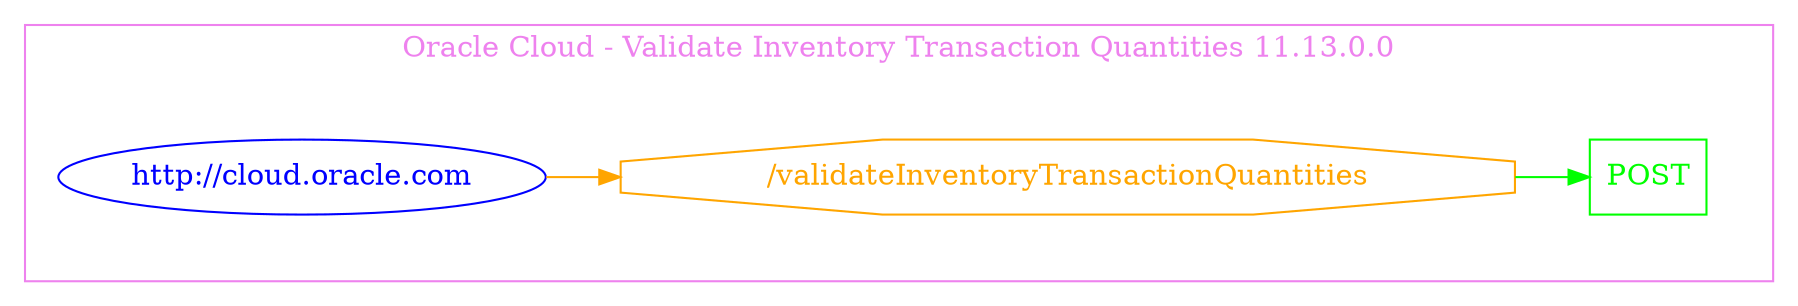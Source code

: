 digraph Cloud_Computing_REST_API {
rankdir="LR";
subgraph cluster_0 {
label="Oracle Cloud - Validate Inventory Transaction Quantities 11.13.0.0"
color=violet
fontcolor=violet
subgraph cluster_1 {
label=""
color=white
fontcolor=white
node1 [label="http://cloud.oracle.com", shape="ellipse", color="blue", fontcolor="blue"]
node1 -> node2 [color="orange", fontcolor="orange"]
subgraph cluster_2 {
label=""
color=white
fontcolor=white
node2 [label="/validateInventoryTransactionQuantities", shape="octagon", color="orange", fontcolor="orange"]
node2 -> node3 [color="green", fontcolor="green"]
subgraph cluster_3 {
label=""
color=white
fontcolor=white
node3 [label="POST", shape="box", color="green", fontcolor="green"]
}
}
}
}
}
